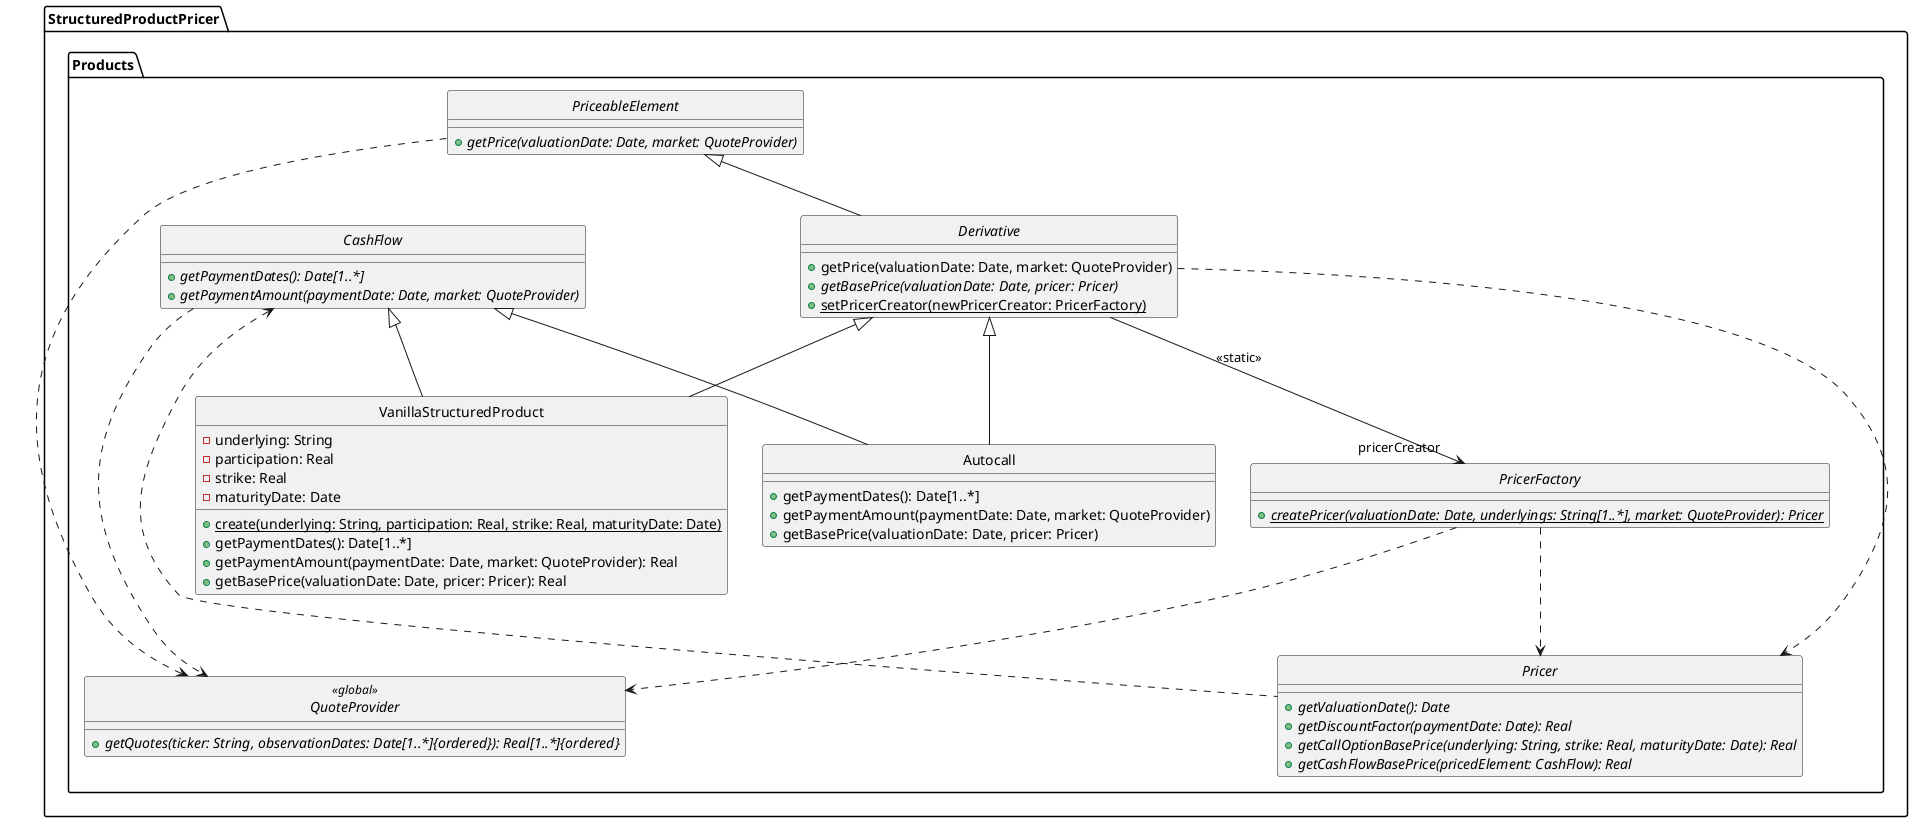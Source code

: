 @startuml
hide circles


!startsub PriceableElement
package StructuredProductPricer
{
    package Products
    {
        abstract class PriceableElement
        {
            {abstract} +getPrice(valuationDate: Date, market: QuoteProvider)
        }
    }
}
!endsub


!startsub Derivative
package StructuredProductPricer
{
    package Products
    {
        abstract class Derivative
        {
            +getPrice(valuationDate: Date, market: QuoteProvider)
            {abstract} +getBasePrice(valuationDate: Date, pricer: Pricer)
            {static} +setPricerCreator(newPricerCreator: PricerFactory)
        }
    }
}
!endsub


!startsub CashFlow
package StructuredProductPricer
{
    package Products
    {
        abstract class CashFlow
        {
            {abstract} +getPaymentDates(): Date[1..*]
            {abstract} +getPaymentAmount(paymentDate: Date, market: QuoteProvider)
        }
    }
}
!endsub


!startsub VanillaStructuredProduct
package StructuredProductPricer
{
    package Products
    {
        class VanillaStructuredProduct
        {
            -underlying: String
            -participation: Real
            -strike: Real
            -maturityDate: Date
            {static} +create(underlying: String, participation: Real, strike: Real, maturityDate: Date)
            +getPaymentDates(): Date[1..*]
            +getPaymentAmount(paymentDate: Date, market: QuoteProvider): Real
            +getBasePrice(valuationDate: Date, pricer: Pricer): Real
        }
    }
}
!endsub


!startsub Autocall
package StructuredProductPricer
{
    package Products
    {
        class Autocall
        {
            +getPaymentDates(): Date[1..*]
            +getPaymentAmount(paymentDate: Date, market: QuoteProvider)
            +getBasePrice(valuationDate: Date, pricer: Pricer)
        }
    }
}
!endsub


!startsub Pricer
package StructuredProductPricer
{
    package Products
    {
        abstract class Pricer
        {
            {abstract} +getValuationDate(): Date
            {abstract} +getDiscountFactor(paymentDate: Date): Real
            {abstract} +getCallOptionBasePrice(underlying: String, strike: Real, maturityDate: Date): Real
            {abstract} +getCashFlowBasePrice(pricedElement: CashFlow): Real
        }
    }
}
!endsub


!startsub QuoteProvider
package StructuredProductPricer
{
    package Products
    {
        abstract class QuoteProvider <<global>>
        {
            {abstract} +getQuotes(ticker: String, observationDates: Date[1..*]{ordered}): Real[1..*]{ordered}
        }
    }
}
!endsub


!startsub PricerFactory
package StructuredProductPricer
{
    package Products
    {
        abstract class PricerFactory
        {
            {static} {abstract} +createPricer(valuationDate: Date, underlyings: String[1..*], market: QuoteProvider): Pricer
        }
    }
}
!endsub


PriceableElement ..> QuoteProvider
Derivative --> "pricerCreator" PricerFactory: <<static>>
Derivative -up-|> PriceableElement
Derivative ..> Pricer
CashFlow ..> QuoteProvider
Pricer -up..> CashFlow
VanillaStructuredProduct -up-|> CashFlow
VanillaStructuredProduct -up-|> Derivative
Autocall -up-|> CashFlow
Autocall -up-|> Derivative
PricerFactory ..> Pricer
PricerFactory ..> QuoteProvider


@enduml
